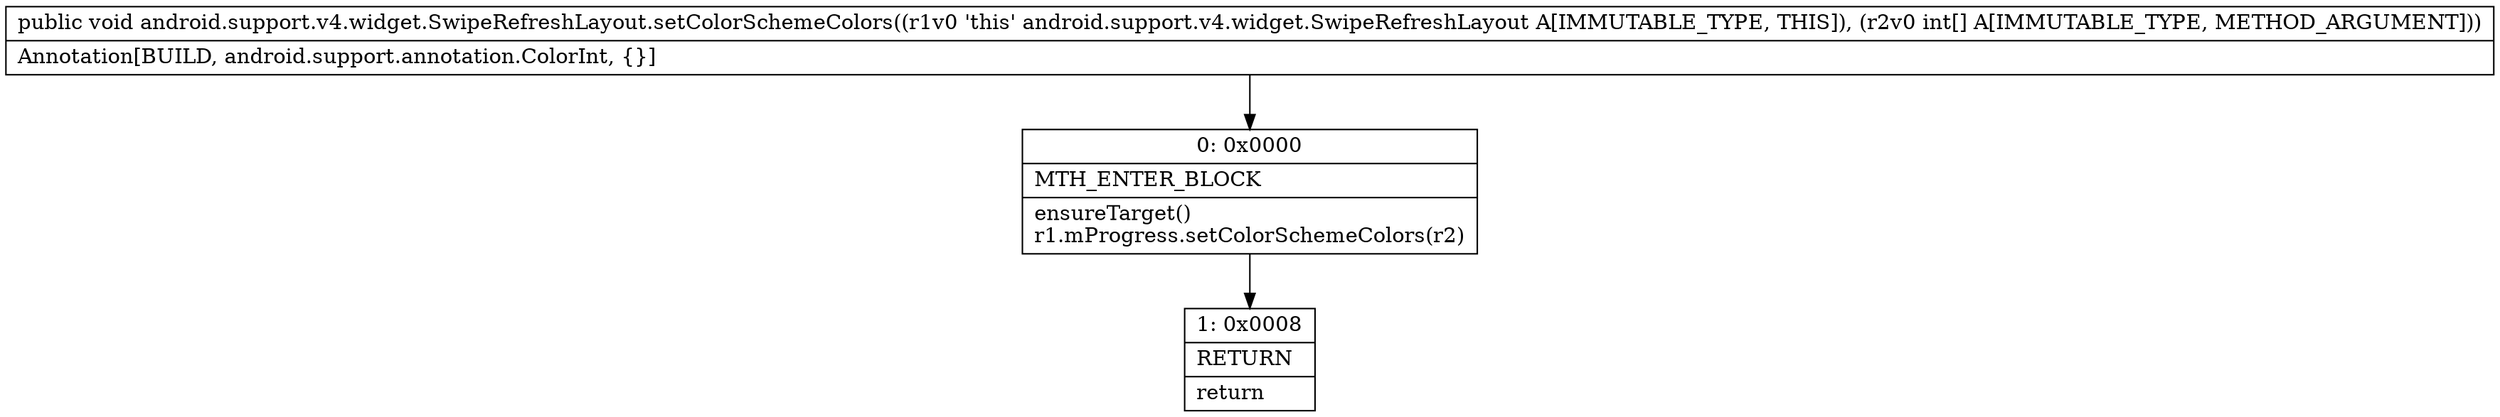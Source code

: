 digraph "CFG forandroid.support.v4.widget.SwipeRefreshLayout.setColorSchemeColors([I)V" {
Node_0 [shape=record,label="{0\:\ 0x0000|MTH_ENTER_BLOCK\l|ensureTarget()\lr1.mProgress.setColorSchemeColors(r2)\l}"];
Node_1 [shape=record,label="{1\:\ 0x0008|RETURN\l|return\l}"];
MethodNode[shape=record,label="{public void android.support.v4.widget.SwipeRefreshLayout.setColorSchemeColors((r1v0 'this' android.support.v4.widget.SwipeRefreshLayout A[IMMUTABLE_TYPE, THIS]), (r2v0 int[] A[IMMUTABLE_TYPE, METHOD_ARGUMENT]))  | Annotation[BUILD, android.support.annotation.ColorInt, \{\}]\l}"];
MethodNode -> Node_0;
Node_0 -> Node_1;
}

